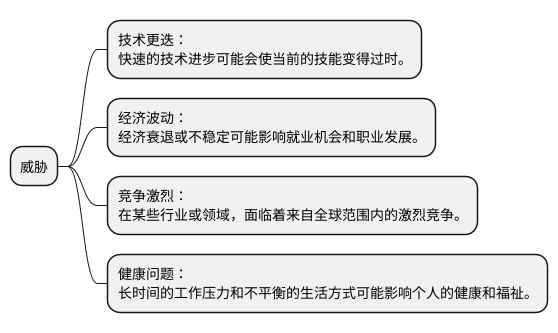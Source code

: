 @startmindmap
* 威胁
** 技术更迭：\n快速的技术进步可能会使当前的技能变得过时。
** 经济波动：\n经济衰退或不稳定可能影响就业机会和职业发展。
** 竞争激烈：\n在某些行业或领域，面临着来自全球范围内的激烈竞争。
** 健康问题：\n长时间的工作压力和不平衡的生活方式可能影响个人的健康和福祉。
@endmindmap